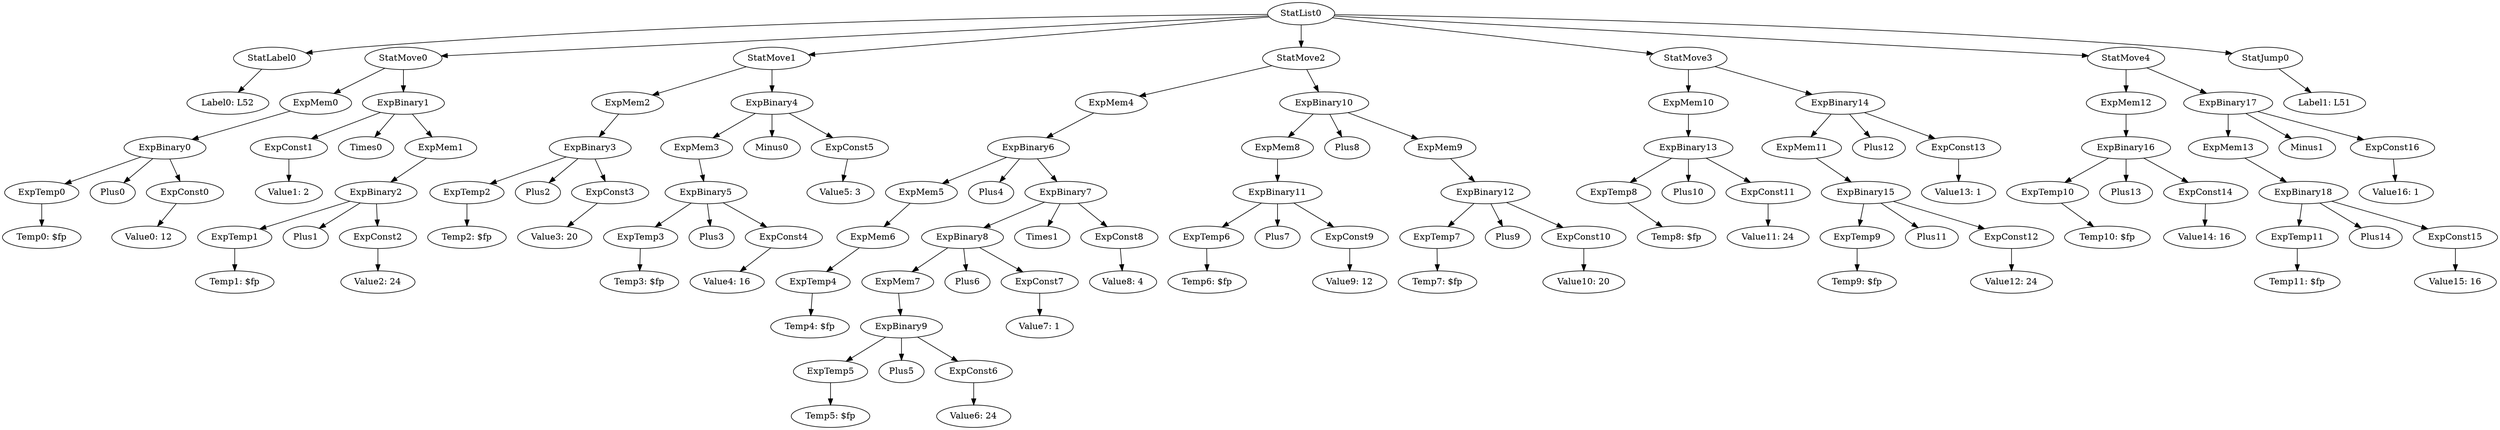 digraph {
	ordering = out;
	StatJump0 -> "Label1: L51";
	ExpConst16 -> "Value16: 1";
	ExpBinary17 -> ExpMem13;
	ExpBinary17 -> Minus1;
	ExpBinary17 -> ExpConst16;
	ExpTemp11 -> "Temp11: $fp";
	ExpMem12 -> ExpBinary16;
	ExpConst14 -> "Value14: 16";
	ExpBinary16 -> ExpTemp10;
	ExpBinary16 -> Plus13;
	ExpBinary16 -> ExpConst14;
	ExpTemp10 -> "Temp10: $fp";
	ExpConst13 -> "Value13: 1";
	ExpBinary14 -> ExpMem11;
	ExpBinary14 -> Plus12;
	ExpBinary14 -> ExpConst13;
	ExpMem11 -> ExpBinary15;
	ExpBinary15 -> ExpTemp9;
	ExpBinary15 -> Plus11;
	ExpBinary15 -> ExpConst12;
	StatMove3 -> ExpMem10;
	StatMove3 -> ExpBinary14;
	ExpBinary18 -> ExpTemp11;
	ExpBinary18 -> Plus14;
	ExpBinary18 -> ExpConst15;
	ExpMem10 -> ExpBinary13;
	ExpConst11 -> "Value11: 24";
	ExpBinary13 -> ExpTemp8;
	ExpBinary13 -> Plus10;
	ExpBinary13 -> ExpConst11;
	ExpTemp3 -> "Temp3: $fp";
	ExpTemp2 -> "Temp2: $fp";
	ExpConst3 -> "Value3: 20";
	ExpConst7 -> "Value7: 1";
	ExpMem8 -> ExpBinary11;
	ExpBinary0 -> ExpTemp0;
	ExpBinary0 -> Plus0;
	ExpBinary0 -> ExpConst0;
	ExpMem4 -> ExpBinary6;
	StatMove0 -> ExpMem0;
	StatMove0 -> ExpBinary1;
	ExpMem2 -> ExpBinary3;
	ExpConst2 -> "Value2: 24";
	ExpBinary3 -> ExpTemp2;
	ExpBinary3 -> Plus2;
	ExpBinary3 -> ExpConst3;
	ExpConst5 -> "Value5: 3";
	ExpConst15 -> "Value15: 16";
	ExpMem7 -> ExpBinary9;
	StatList0 -> StatLabel0;
	StatList0 -> StatMove0;
	StatList0 -> StatMove1;
	StatList0 -> StatMove2;
	StatList0 -> StatMove3;
	StatList0 -> StatMove4;
	StatList0 -> StatJump0;
	ExpBinary10 -> ExpMem8;
	ExpBinary10 -> Plus8;
	ExpBinary10 -> ExpMem9;
	ExpBinary12 -> ExpTemp7;
	ExpBinary12 -> Plus9;
	ExpBinary12 -> ExpConst10;
	ExpMem13 -> ExpBinary18;
	StatMove1 -> ExpMem2;
	StatMove1 -> ExpBinary4;
	ExpBinary2 -> ExpTemp1;
	ExpBinary2 -> Plus1;
	ExpBinary2 -> ExpConst2;
	StatLabel0 -> "Label0: L52";
	ExpMem5 -> ExpMem6;
	ExpConst1 -> "Value1: 2";
	ExpMem3 -> ExpBinary5;
	ExpMem0 -> ExpBinary0;
	ExpBinary6 -> ExpMem5;
	ExpBinary6 -> Plus4;
	ExpBinary6 -> ExpBinary7;
	ExpBinary1 -> ExpConst1;
	ExpBinary1 -> Times0;
	ExpBinary1 -> ExpMem1;
	ExpTemp1 -> "Temp1: $fp";
	ExpTemp5 -> "Temp5: $fp";
	ExpConst12 -> "Value12: 24";
	ExpTemp8 -> "Temp8: $fp";
	ExpBinary7 -> ExpBinary8;
	ExpBinary7 -> Times1;
	ExpBinary7 -> ExpConst8;
	ExpConst0 -> "Value0: 12";
	ExpBinary4 -> ExpMem3;
	ExpBinary4 -> Minus0;
	ExpBinary4 -> ExpConst5;
	ExpTemp4 -> "Temp4: $fp";
	ExpTemp0 -> "Temp0: $fp";
	ExpTemp7 -> "Temp7: $fp";
	ExpMem6 -> ExpTemp4;
	ExpTemp9 -> "Temp9: $fp";
	ExpBinary9 -> ExpTemp5;
	ExpBinary9 -> Plus5;
	ExpBinary9 -> ExpConst6;
	ExpMem9 -> ExpBinary12;
	ExpMem1 -> ExpBinary2;
	ExpConst6 -> "Value6: 24";
	ExpBinary8 -> ExpMem7;
	ExpBinary8 -> Plus6;
	ExpBinary8 -> ExpConst7;
	ExpConst4 -> "Value4: 16";
	ExpConst8 -> "Value8: 4";
	StatMove2 -> ExpMem4;
	StatMove2 -> ExpBinary10;
	ExpTemp6 -> "Temp6: $fp";
	ExpBinary5 -> ExpTemp3;
	ExpBinary5 -> Plus3;
	ExpBinary5 -> ExpConst4;
	ExpBinary11 -> ExpTemp6;
	ExpBinary11 -> Plus7;
	ExpBinary11 -> ExpConst9;
	ExpConst9 -> "Value9: 12";
	StatMove4 -> ExpMem12;
	StatMove4 -> ExpBinary17;
	ExpConst10 -> "Value10: 20";
}

